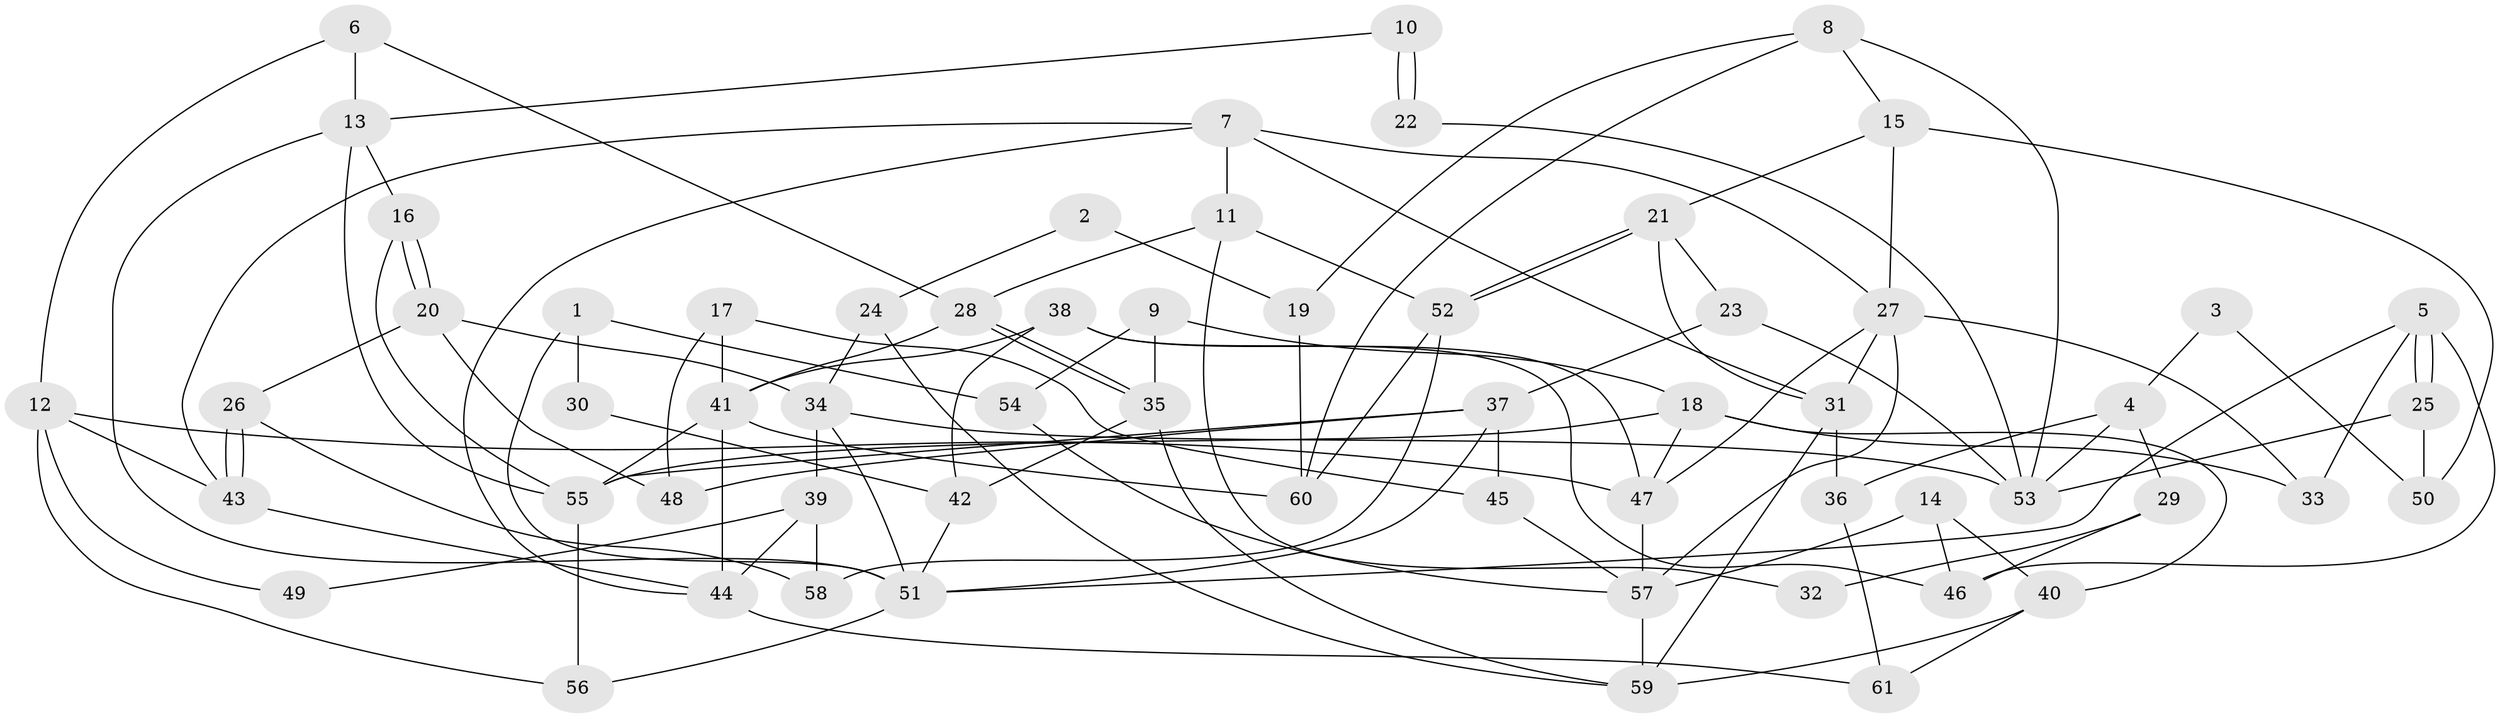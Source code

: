 // Generated by graph-tools (version 1.1) at 2025/36/03/09/25 02:36:10]
// undirected, 61 vertices, 122 edges
graph export_dot {
graph [start="1"]
  node [color=gray90,style=filled];
  1;
  2;
  3;
  4;
  5;
  6;
  7;
  8;
  9;
  10;
  11;
  12;
  13;
  14;
  15;
  16;
  17;
  18;
  19;
  20;
  21;
  22;
  23;
  24;
  25;
  26;
  27;
  28;
  29;
  30;
  31;
  32;
  33;
  34;
  35;
  36;
  37;
  38;
  39;
  40;
  41;
  42;
  43;
  44;
  45;
  46;
  47;
  48;
  49;
  50;
  51;
  52;
  53;
  54;
  55;
  56;
  57;
  58;
  59;
  60;
  61;
  1 -- 54;
  1 -- 51;
  1 -- 30;
  2 -- 24;
  2 -- 19;
  3 -- 50;
  3 -- 4;
  4 -- 36;
  4 -- 53;
  4 -- 29;
  5 -- 25;
  5 -- 25;
  5 -- 33;
  5 -- 46;
  5 -- 51;
  6 -- 28;
  6 -- 12;
  6 -- 13;
  7 -- 44;
  7 -- 27;
  7 -- 11;
  7 -- 31;
  7 -- 43;
  8 -- 15;
  8 -- 53;
  8 -- 19;
  8 -- 60;
  9 -- 35;
  9 -- 18;
  9 -- 54;
  10 -- 22;
  10 -- 22;
  10 -- 13;
  11 -- 28;
  11 -- 32;
  11 -- 52;
  12 -- 56;
  12 -- 43;
  12 -- 47;
  12 -- 49;
  13 -- 51;
  13 -- 16;
  13 -- 55;
  14 -- 46;
  14 -- 57;
  14 -- 40;
  15 -- 21;
  15 -- 27;
  15 -- 50;
  16 -- 20;
  16 -- 20;
  16 -- 55;
  17 -- 48;
  17 -- 41;
  17 -- 45;
  18 -- 47;
  18 -- 55;
  18 -- 33;
  18 -- 40;
  19 -- 60;
  20 -- 26;
  20 -- 34;
  20 -- 48;
  21 -- 52;
  21 -- 52;
  21 -- 31;
  21 -- 23;
  22 -- 53;
  23 -- 37;
  23 -- 53;
  24 -- 59;
  24 -- 34;
  25 -- 53;
  25 -- 50;
  26 -- 43;
  26 -- 43;
  26 -- 58;
  27 -- 47;
  27 -- 31;
  27 -- 33;
  27 -- 57;
  28 -- 35;
  28 -- 35;
  28 -- 41;
  29 -- 46;
  29 -- 32;
  30 -- 42;
  31 -- 59;
  31 -- 36;
  34 -- 51;
  34 -- 39;
  34 -- 53;
  35 -- 59;
  35 -- 42;
  36 -- 61;
  37 -- 55;
  37 -- 51;
  37 -- 45;
  37 -- 48;
  38 -- 47;
  38 -- 41;
  38 -- 42;
  38 -- 46;
  39 -- 44;
  39 -- 49;
  39 -- 58;
  40 -- 59;
  40 -- 61;
  41 -- 55;
  41 -- 60;
  41 -- 44;
  42 -- 51;
  43 -- 44;
  44 -- 61;
  45 -- 57;
  47 -- 57;
  51 -- 56;
  52 -- 58;
  52 -- 60;
  54 -- 57;
  55 -- 56;
  57 -- 59;
}
